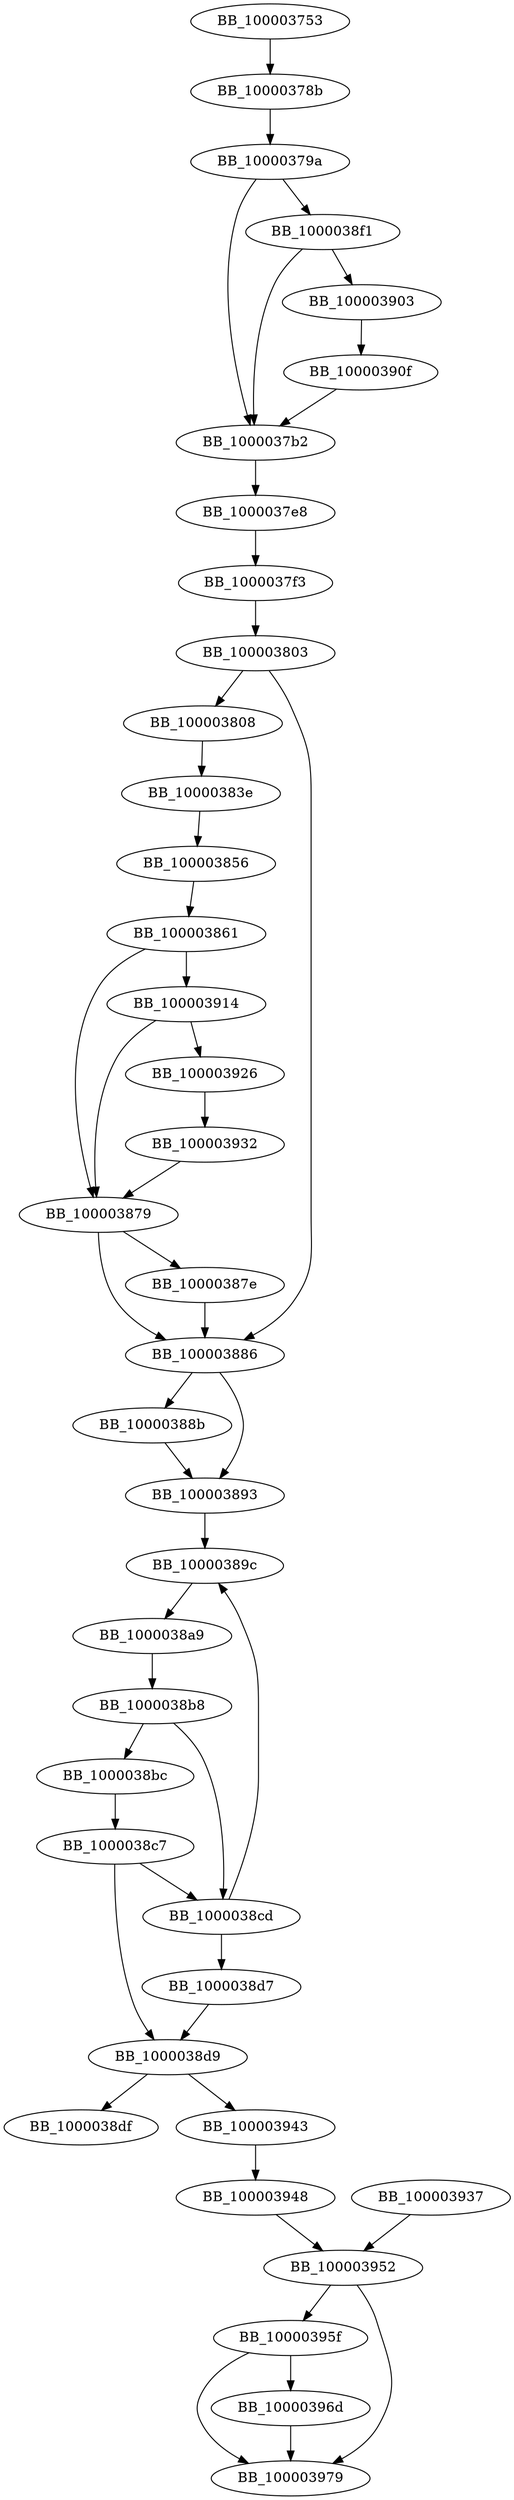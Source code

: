 DiGraph __Z17checkProcessExistSs{
BB_100003753->BB_10000378b
BB_10000378b->BB_10000379a
BB_10000379a->BB_1000037b2
BB_10000379a->BB_1000038f1
BB_1000037b2->BB_1000037e8
BB_1000037e8->BB_1000037f3
BB_1000037f3->BB_100003803
BB_100003803->BB_100003808
BB_100003803->BB_100003886
BB_100003808->BB_10000383e
BB_10000383e->BB_100003856
BB_100003856->BB_100003861
BB_100003861->BB_100003879
BB_100003861->BB_100003914
BB_100003879->BB_10000387e
BB_100003879->BB_100003886
BB_10000387e->BB_100003886
BB_100003886->BB_10000388b
BB_100003886->BB_100003893
BB_10000388b->BB_100003893
BB_100003893->BB_10000389c
BB_10000389c->BB_1000038a9
BB_1000038a9->BB_1000038b8
BB_1000038b8->BB_1000038bc
BB_1000038b8->BB_1000038cd
BB_1000038bc->BB_1000038c7
BB_1000038c7->BB_1000038cd
BB_1000038c7->BB_1000038d9
BB_1000038cd->BB_10000389c
BB_1000038cd->BB_1000038d7
BB_1000038d7->BB_1000038d9
BB_1000038d9->BB_1000038df
BB_1000038d9->BB_100003943
BB_1000038f1->BB_1000037b2
BB_1000038f1->BB_100003903
BB_100003903->BB_10000390f
BB_10000390f->BB_1000037b2
BB_100003914->BB_100003879
BB_100003914->BB_100003926
BB_100003926->BB_100003932
BB_100003932->BB_100003879
BB_100003937->BB_100003952
BB_100003943->BB_100003948
BB_100003948->BB_100003952
BB_100003952->BB_10000395f
BB_100003952->BB_100003979
BB_10000395f->BB_10000396d
BB_10000395f->BB_100003979
BB_10000396d->BB_100003979
}
